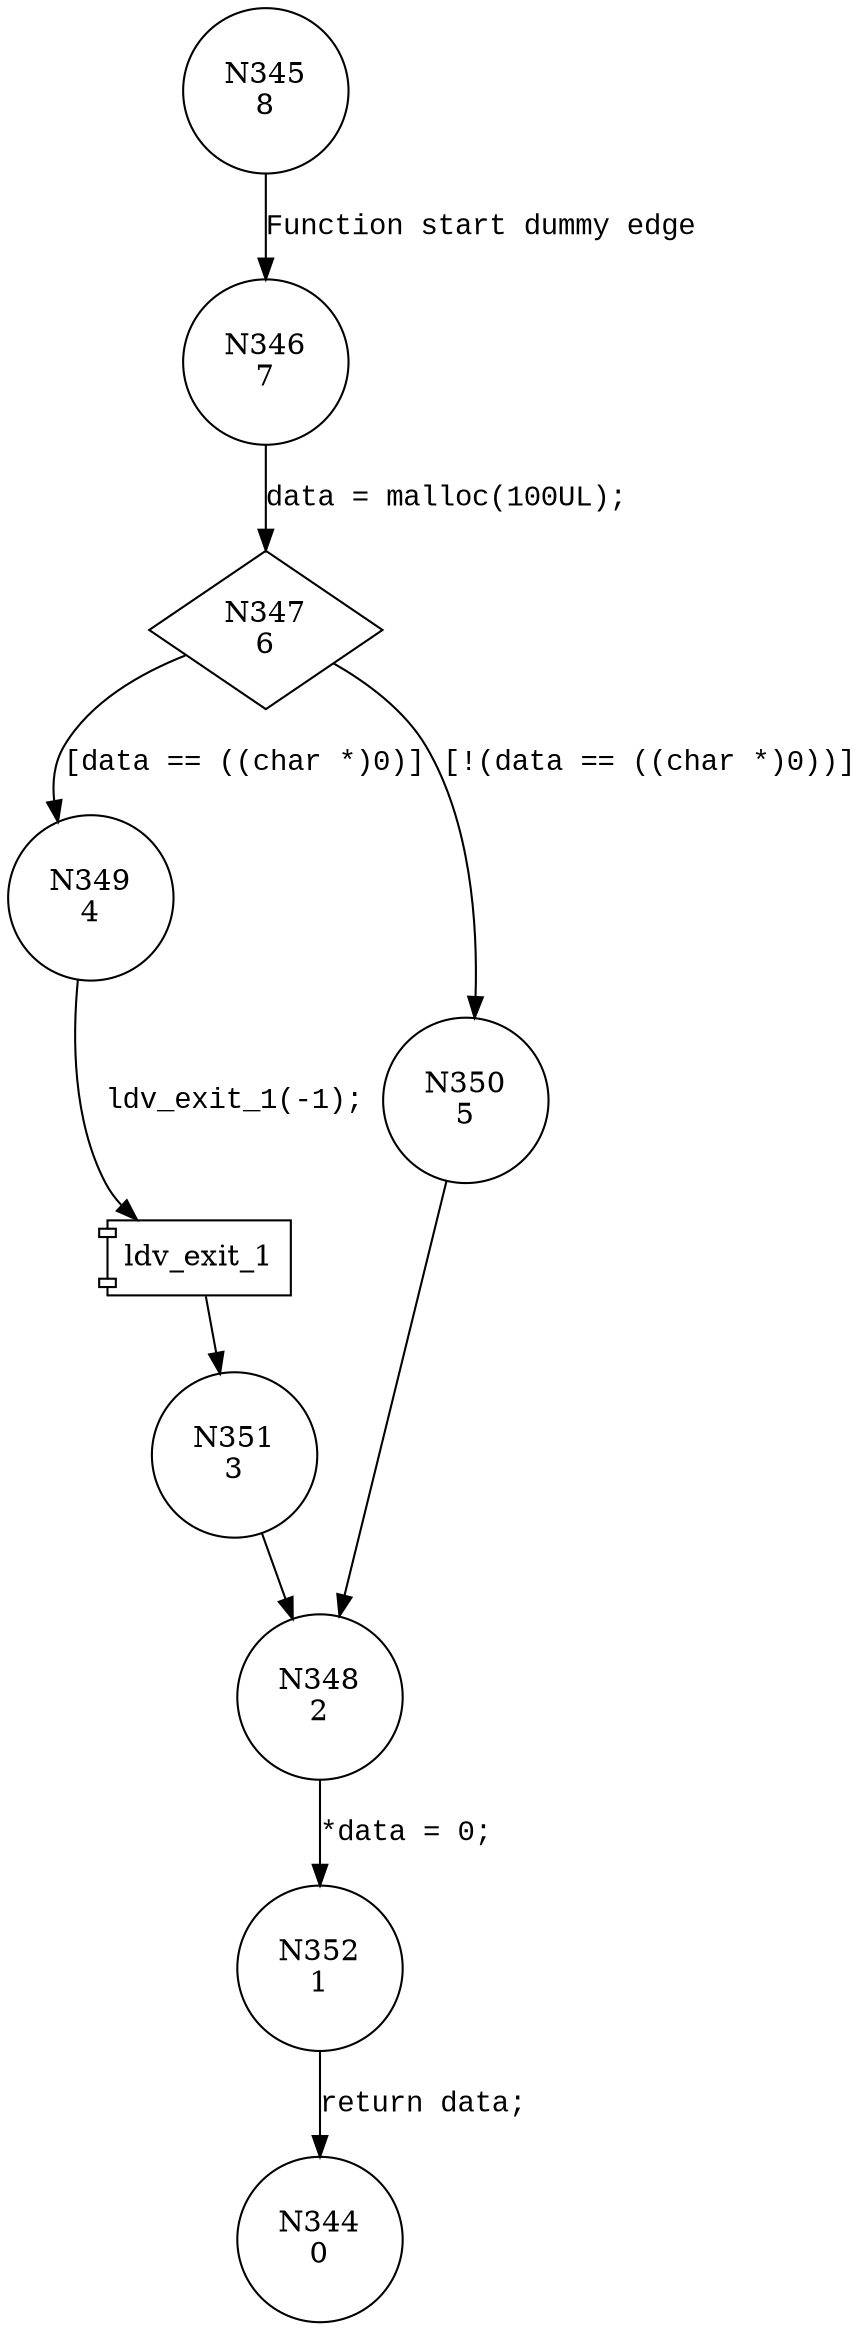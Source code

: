 digraph CWE122_Heap_Based_Buffer_Overflow__c_dest_char_cpy_61b_goodG2BSource {
345 [shape="circle" label="N345\n8"]
346 [shape="circle" label="N346\n7"]
347 [shape="diamond" label="N347\n6"]
349 [shape="circle" label="N349\n4"]
350 [shape="circle" label="N350\n5"]
348 [shape="circle" label="N348\n2"]
352 [shape="circle" label="N352\n1"]
351 [shape="circle" label="N351\n3"]
344 [shape="circle" label="N344\n0"]
345 -> 346 [label="Function start dummy edge" fontname="Courier New"]
347 -> 349 [label="[data == ((char *)0)]" fontname="Courier New"]
347 -> 350 [label="[!(data == ((char *)0))]" fontname="Courier New"]
348 -> 352 [label="*data = 0;" fontname="Courier New"]
100008 [shape="component" label="ldv_exit_1"]
349 -> 100008 [label="ldv_exit_1(-1);" fontname="Courier New"]
100008 -> 351 [label="" fontname="Courier New"]
346 -> 347 [label="data = malloc(100UL);" fontname="Courier New"]
350 -> 348 [label="" fontname="Courier New"]
352 -> 344 [label="return data;" fontname="Courier New"]
351 -> 348 [label="" fontname="Courier New"]
}